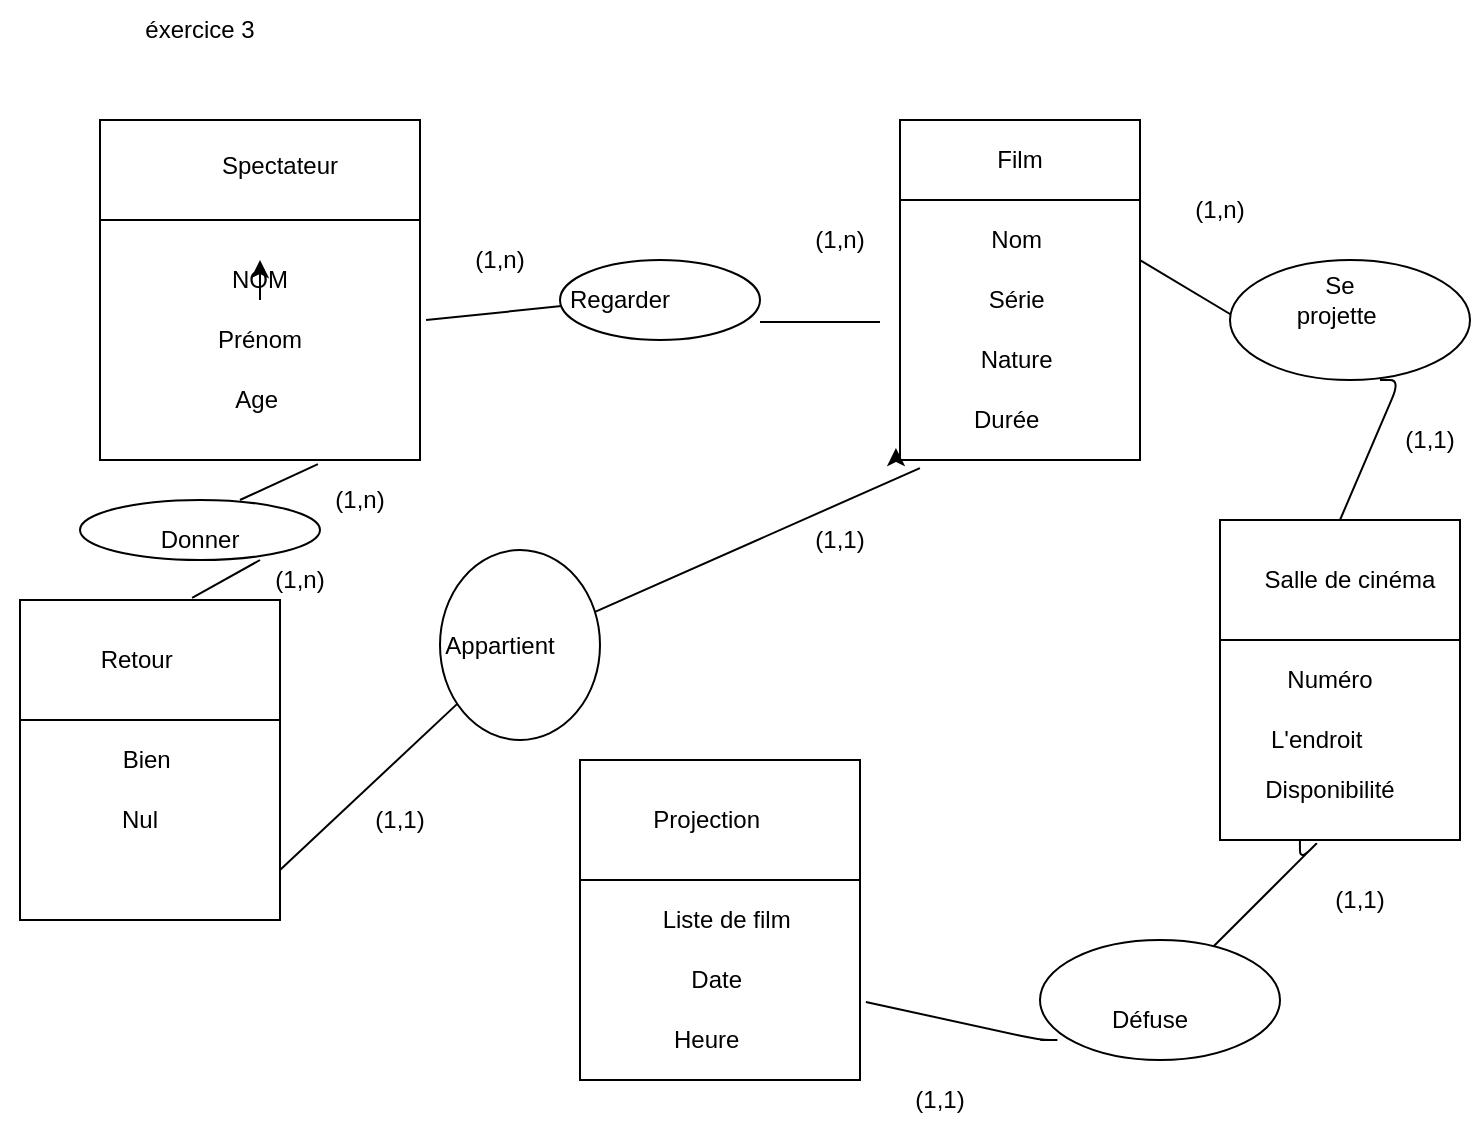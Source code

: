 <mxfile version="13.9.9" type="device"><diagram id="Vzqdzku9jFtCl5vh6RwY" name="Page-1"><mxGraphModel dx="1913" dy="626" grid="1" gridSize="10" guides="1" tooltips="1" connect="1" arrows="1" fold="1" page="1" pageScale="1" pageWidth="827" pageHeight="1169" math="0" shadow="0"><root><mxCell id="0"/><mxCell id="1" parent="0"/><mxCell id="XM55k6oaGe82Pt579TGE-3" value="éxercice 3" style="text;html=1;strokeColor=none;fillColor=none;align=center;verticalAlign=middle;whiteSpace=wrap;rounded=0;" vertex="1" parent="1"><mxGeometry x="40" y="20" width="100" height="30" as="geometry"/></mxCell><mxCell id="XM55k6oaGe82Pt579TGE-4" value="" style="rounded=0;whiteSpace=wrap;html=1;" vertex="1" parent="1"><mxGeometry x="40" y="80" width="160" height="50" as="geometry"/></mxCell><mxCell id="XM55k6oaGe82Pt579TGE-5" value="Spectateur" style="text;html=1;strokeColor=none;fillColor=none;align=center;verticalAlign=middle;whiteSpace=wrap;rounded=0;" vertex="1" parent="1"><mxGeometry x="70" y="90" width="120" height="25" as="geometry"/></mxCell><mxCell id="XM55k6oaGe82Pt579TGE-6" value="" style="rounded=0;whiteSpace=wrap;html=1;" vertex="1" parent="1"><mxGeometry x="40" y="130" width="160" height="120" as="geometry"/></mxCell><mxCell id="XM55k6oaGe82Pt579TGE-7" value="" style="rounded=0;whiteSpace=wrap;html=1;" vertex="1" parent="1"><mxGeometry x="440" y="80" width="120" height="40" as="geometry"/></mxCell><mxCell id="XM55k6oaGe82Pt579TGE-8" value="" style="rounded=0;whiteSpace=wrap;html=1;" vertex="1" parent="1"><mxGeometry x="440" y="120" width="120" height="130" as="geometry"/></mxCell><mxCell id="XM55k6oaGe82Pt579TGE-9" value="NOM" style="text;html=1;strokeColor=none;fillColor=none;align=center;verticalAlign=middle;whiteSpace=wrap;rounded=0;" vertex="1" parent="1"><mxGeometry x="-10" y="150" width="260" height="20" as="geometry"/></mxCell><mxCell id="XM55k6oaGe82Pt579TGE-10" value="Prénom" style="text;html=1;strokeColor=none;fillColor=none;align=center;verticalAlign=middle;whiteSpace=wrap;rounded=0;" vertex="1" parent="1"><mxGeometry x="100" y="180" width="40" height="20" as="geometry"/></mxCell><mxCell id="XM55k6oaGe82Pt579TGE-11" value="Age&amp;nbsp;" style="text;html=1;strokeColor=none;fillColor=none;align=center;verticalAlign=middle;whiteSpace=wrap;rounded=0;" vertex="1" parent="1"><mxGeometry x="100" y="210" width="40" height="20" as="geometry"/></mxCell><mxCell id="XM55k6oaGe82Pt579TGE-12" value="Film" style="text;html=1;strokeColor=none;fillColor=none;align=center;verticalAlign=middle;whiteSpace=wrap;rounded=0;" vertex="1" parent="1"><mxGeometry x="480" y="90" width="40" height="20" as="geometry"/></mxCell><mxCell id="XM55k6oaGe82Pt579TGE-13" value="Nom&amp;nbsp;" style="text;html=1;strokeColor=none;fillColor=none;align=center;verticalAlign=middle;whiteSpace=wrap;rounded=0;" vertex="1" parent="1"><mxGeometry x="480" y="130" width="40" height="20" as="geometry"/></mxCell><mxCell id="XM55k6oaGe82Pt579TGE-14" style="edgeStyle=orthogonalEdgeStyle;rounded=0;orthogonalLoop=1;jettySize=auto;html=1;exitX=0.5;exitY=1;exitDx=0;exitDy=0;entryX=0.5;entryY=0;entryDx=0;entryDy=0;" edge="1" parent="1" source="XM55k6oaGe82Pt579TGE-9" target="XM55k6oaGe82Pt579TGE-9"><mxGeometry relative="1" as="geometry"><Array as="points"><mxPoint x="120" y="160"/><mxPoint x="120" y="160"/></Array></mxGeometry></mxCell><mxCell id="XM55k6oaGe82Pt579TGE-15" value="Série&amp;nbsp;" style="text;html=1;strokeColor=none;fillColor=none;align=center;verticalAlign=middle;whiteSpace=wrap;rounded=0;" vertex="1" parent="1"><mxGeometry x="480" y="160" width="40" height="20" as="geometry"/></mxCell><mxCell id="XM55k6oaGe82Pt579TGE-16" value="Nature&amp;nbsp;" style="text;html=1;strokeColor=none;fillColor=none;align=center;verticalAlign=middle;whiteSpace=wrap;rounded=0;" vertex="1" parent="1"><mxGeometry x="480" y="190" width="40" height="20" as="geometry"/></mxCell><mxCell id="XM55k6oaGe82Pt579TGE-17" value="Durée&amp;nbsp;" style="text;html=1;strokeColor=none;fillColor=none;align=center;verticalAlign=middle;whiteSpace=wrap;rounded=0;" vertex="1" parent="1"><mxGeometry x="470" y="220" width="50" height="20" as="geometry"/></mxCell><mxCell id="XM55k6oaGe82Pt579TGE-18" style="edgeStyle=orthogonalEdgeStyle;rounded=0;orthogonalLoop=1;jettySize=auto;html=1;exitX=0;exitY=1;exitDx=0;exitDy=0;entryX=-0.017;entryY=0.954;entryDx=0;entryDy=0;entryPerimeter=0;" edge="1" parent="1" source="XM55k6oaGe82Pt579TGE-8" target="XM55k6oaGe82Pt579TGE-8"><mxGeometry relative="1" as="geometry"/></mxCell><mxCell id="XM55k6oaGe82Pt579TGE-21" style="edgeStyle=orthogonalEdgeStyle;rounded=0;orthogonalLoop=1;jettySize=auto;html=1;exitX=0;exitY=0.5;exitDx=0;exitDy=0;" edge="1" parent="1" source="XM55k6oaGe82Pt579TGE-19"><mxGeometry relative="1" as="geometry"><mxPoint y="350" as="targetPoint"/></mxGeometry></mxCell><mxCell id="XM55k6oaGe82Pt579TGE-19" value="" style="rounded=0;whiteSpace=wrap;html=1;" vertex="1" parent="1"><mxGeometry y="320" width="130" height="60" as="geometry"/></mxCell><mxCell id="XM55k6oaGe82Pt579TGE-22" style="edgeStyle=orthogonalEdgeStyle;rounded=0;orthogonalLoop=1;jettySize=auto;html=1;exitX=0.5;exitY=1;exitDx=0;exitDy=0;" edge="1" parent="1" source="XM55k6oaGe82Pt579TGE-20"><mxGeometry relative="1" as="geometry"><mxPoint x="65" y="480" as="targetPoint"/></mxGeometry></mxCell><mxCell id="XM55k6oaGe82Pt579TGE-20" value="" style="rounded=0;whiteSpace=wrap;html=1;" vertex="1" parent="1"><mxGeometry y="380" width="130" height="100" as="geometry"/></mxCell><mxCell id="XM55k6oaGe82Pt579TGE-23" value="" style="rounded=0;whiteSpace=wrap;html=1;" vertex="1" parent="1"><mxGeometry x="600" y="280" width="120" height="60" as="geometry"/></mxCell><mxCell id="XM55k6oaGe82Pt579TGE-24" value="" style="rounded=0;whiteSpace=wrap;html=1;" vertex="1" parent="1"><mxGeometry x="600" y="340" width="120" height="100" as="geometry"/></mxCell><mxCell id="XM55k6oaGe82Pt579TGE-25" value="" style="rounded=0;whiteSpace=wrap;html=1;" vertex="1" parent="1"><mxGeometry x="280" y="400" width="140" height="60" as="geometry"/></mxCell><mxCell id="XM55k6oaGe82Pt579TGE-26" value="" style="rounded=0;whiteSpace=wrap;html=1;" vertex="1" parent="1"><mxGeometry x="280" y="460" width="140" height="100" as="geometry"/></mxCell><mxCell id="XM55k6oaGe82Pt579TGE-28" value="Retour&amp;nbsp;" style="text;html=1;strokeColor=none;fillColor=none;align=center;verticalAlign=middle;whiteSpace=wrap;rounded=0;" vertex="1" parent="1"><mxGeometry x="20" y="340" width="80" height="20" as="geometry"/></mxCell><mxCell id="XM55k6oaGe82Pt579TGE-29" value="Projection&amp;nbsp;" style="text;html=1;strokeColor=none;fillColor=none;align=center;verticalAlign=middle;whiteSpace=wrap;rounded=0;" vertex="1" parent="1"><mxGeometry x="290" y="420" width="110" height="20" as="geometry"/></mxCell><mxCell id="XM55k6oaGe82Pt579TGE-31" value="Salle de cinéma" style="text;html=1;strokeColor=none;fillColor=none;align=center;verticalAlign=middle;whiteSpace=wrap;rounded=0;" vertex="1" parent="1"><mxGeometry x="620" y="290" width="90" height="40" as="geometry"/></mxCell><mxCell id="XM55k6oaGe82Pt579TGE-34" value="Bien&amp;nbsp;" style="text;html=1;strokeColor=none;fillColor=none;align=center;verticalAlign=middle;whiteSpace=wrap;rounded=0;" vertex="1" parent="1"><mxGeometry x="45" y="390" width="40" height="20" as="geometry"/></mxCell><mxCell id="XM55k6oaGe82Pt579TGE-35" value="Nul" style="text;html=1;strokeColor=none;fillColor=none;align=center;verticalAlign=middle;whiteSpace=wrap;rounded=0;" vertex="1" parent="1"><mxGeometry x="40" y="420" width="40" height="20" as="geometry"/></mxCell><mxCell id="XM55k6oaGe82Pt579TGE-36" value="Liste de film&amp;nbsp;" style="text;html=1;strokeColor=none;fillColor=none;align=center;verticalAlign=middle;whiteSpace=wrap;rounded=0;" vertex="1" parent="1"><mxGeometry x="310" y="470" width="90" height="20" as="geometry"/></mxCell><mxCell id="XM55k6oaGe82Pt579TGE-37" value="Date&amp;nbsp;" style="text;html=1;strokeColor=none;fillColor=none;align=center;verticalAlign=middle;whiteSpace=wrap;rounded=0;" vertex="1" parent="1"><mxGeometry x="330" y="500" width="40" height="20" as="geometry"/></mxCell><mxCell id="XM55k6oaGe82Pt579TGE-38" value="Heure&amp;nbsp;" style="text;html=1;strokeColor=none;fillColor=none;align=center;verticalAlign=middle;whiteSpace=wrap;rounded=0;" vertex="1" parent="1"><mxGeometry x="325" y="530" width="40" height="20" as="geometry"/></mxCell><mxCell id="XM55k6oaGe82Pt579TGE-39" value="Numéro" style="text;html=1;strokeColor=none;fillColor=none;align=center;verticalAlign=middle;whiteSpace=wrap;rounded=0;" vertex="1" parent="1"><mxGeometry x="620" y="350" width="70" height="20" as="geometry"/></mxCell><mxCell id="XM55k6oaGe82Pt579TGE-40" value="L'endroit&amp;nbsp;" style="text;html=1;strokeColor=none;fillColor=none;align=center;verticalAlign=middle;whiteSpace=wrap;rounded=0;" vertex="1" parent="1"><mxGeometry x="620" y="380" width="60" height="20" as="geometry"/></mxCell><mxCell id="XM55k6oaGe82Pt579TGE-41" value="Disponibilité" style="text;html=1;strokeColor=none;fillColor=none;align=center;verticalAlign=middle;whiteSpace=wrap;rounded=0;" vertex="1" parent="1"><mxGeometry x="620" y="400" width="70" height="30" as="geometry"/></mxCell><mxCell id="XM55k6oaGe82Pt579TGE-42" value="" style="endArrow=none;html=1;exitX=1.019;exitY=0.417;exitDx=0;exitDy=0;exitPerimeter=0;" edge="1" parent="1" source="XM55k6oaGe82Pt579TGE-6"><mxGeometry width="50" height="50" relative="1" as="geometry"><mxPoint x="390" y="310" as="sourcePoint"/><mxPoint x="300" y="170" as="targetPoint"/></mxGeometry></mxCell><mxCell id="XM55k6oaGe82Pt579TGE-43" value="" style="ellipse;whiteSpace=wrap;html=1;" vertex="1" parent="1"><mxGeometry x="270" y="150" width="100" height="40" as="geometry"/></mxCell><mxCell id="XM55k6oaGe82Pt579TGE-44" value="Regarder" style="text;html=1;strokeColor=none;fillColor=none;align=center;verticalAlign=middle;whiteSpace=wrap;rounded=0;" vertex="1" parent="1"><mxGeometry x="280" y="155" width="40" height="30" as="geometry"/></mxCell><mxCell id="XM55k6oaGe82Pt579TGE-45" value="" style="endArrow=none;html=1;exitX=1;exitY=0.775;exitDx=0;exitDy=0;exitPerimeter=0;" edge="1" parent="1" source="XM55k6oaGe82Pt579TGE-43"><mxGeometry width="50" height="50" relative="1" as="geometry"><mxPoint x="390" y="310" as="sourcePoint"/><mxPoint x="430" y="181" as="targetPoint"/></mxGeometry></mxCell><mxCell id="XM55k6oaGe82Pt579TGE-46" value="(1,n)" style="text;html=1;strokeColor=none;fillColor=none;align=center;verticalAlign=middle;whiteSpace=wrap;rounded=0;" vertex="1" parent="1"><mxGeometry x="220" y="140" width="40" height="20" as="geometry"/></mxCell><mxCell id="XM55k6oaGe82Pt579TGE-47" value="(1,n)" style="text;html=1;strokeColor=none;fillColor=none;align=center;verticalAlign=middle;whiteSpace=wrap;rounded=0;" vertex="1" parent="1"><mxGeometry x="390" y="130" width="40" height="20" as="geometry"/></mxCell><mxCell id="XM55k6oaGe82Pt579TGE-48" value="" style="endArrow=none;html=1;entryX=0.681;entryY=1.017;entryDx=0;entryDy=0;entryPerimeter=0;" edge="1" parent="1" target="XM55k6oaGe82Pt579TGE-6"><mxGeometry width="50" height="50" relative="1" as="geometry"><mxPoint x="110" y="270" as="sourcePoint"/><mxPoint x="440" y="260" as="targetPoint"/></mxGeometry></mxCell><mxCell id="XM55k6oaGe82Pt579TGE-49" value="" style="ellipse;whiteSpace=wrap;html=1;" vertex="1" parent="1"><mxGeometry x="30" y="270" width="120" height="30" as="geometry"/></mxCell><mxCell id="XM55k6oaGe82Pt579TGE-50" value="Donner" style="text;html=1;strokeColor=none;fillColor=none;align=center;verticalAlign=middle;whiteSpace=wrap;rounded=0;" vertex="1" parent="1"><mxGeometry x="70" y="280" width="40" height="20" as="geometry"/></mxCell><mxCell id="XM55k6oaGe82Pt579TGE-51" value="" style="endArrow=none;html=1;entryX=0.662;entryY=-0.017;entryDx=0;entryDy=0;entryPerimeter=0;" edge="1" parent="1" target="XM55k6oaGe82Pt579TGE-19"><mxGeometry width="50" height="50" relative="1" as="geometry"><mxPoint x="120" y="300" as="sourcePoint"/><mxPoint x="440" y="260" as="targetPoint"/></mxGeometry></mxCell><mxCell id="XM55k6oaGe82Pt579TGE-53" value="(1,n)" style="text;html=1;strokeColor=none;fillColor=none;align=center;verticalAlign=middle;whiteSpace=wrap;rounded=0;" vertex="1" parent="1"><mxGeometry x="150" y="260" width="40" height="20" as="geometry"/></mxCell><mxCell id="XM55k6oaGe82Pt579TGE-55" value="(1,n)" style="text;html=1;strokeColor=none;fillColor=none;align=center;verticalAlign=middle;whiteSpace=wrap;rounded=0;" vertex="1" parent="1"><mxGeometry x="120" y="300" width="40" height="20" as="geometry"/></mxCell><mxCell id="XM55k6oaGe82Pt579TGE-56" value="" style="endArrow=none;html=1;exitX=0.083;exitY=1.031;exitDx=0;exitDy=0;exitPerimeter=0;" edge="1" parent="1" source="XM55k6oaGe82Pt579TGE-8" target="XM55k6oaGe82Pt579TGE-57"><mxGeometry width="50" height="50" relative="1" as="geometry"><mxPoint x="310" y="330" as="sourcePoint"/><mxPoint x="440" y="260" as="targetPoint"/></mxGeometry></mxCell><mxCell id="XM55k6oaGe82Pt579TGE-57" value="" style="ellipse;whiteSpace=wrap;html=1;direction=south;" vertex="1" parent="1"><mxGeometry x="210" y="295" width="80" height="95" as="geometry"/></mxCell><mxCell id="XM55k6oaGe82Pt579TGE-59" value="" style="endArrow=none;html=1;exitX=1;exitY=0.75;exitDx=0;exitDy=0;" edge="1" parent="1" source="XM55k6oaGe82Pt579TGE-20" target="XM55k6oaGe82Pt579TGE-57"><mxGeometry width="50" height="50" relative="1" as="geometry"><mxPoint x="145" y="450" as="sourcePoint"/><mxPoint x="195" y="400" as="targetPoint"/></mxGeometry></mxCell><mxCell id="XM55k6oaGe82Pt579TGE-60" value="Appartient" style="text;html=1;strokeColor=none;fillColor=none;align=center;verticalAlign=middle;whiteSpace=wrap;rounded=0;" vertex="1" parent="1"><mxGeometry x="220" y="332.5" width="40" height="20" as="geometry"/></mxCell><mxCell id="XM55k6oaGe82Pt579TGE-61" value="(1,1)" style="text;html=1;strokeColor=none;fillColor=none;align=center;verticalAlign=middle;whiteSpace=wrap;rounded=0;" vertex="1" parent="1"><mxGeometry x="390" y="280" width="40" height="20" as="geometry"/></mxCell><mxCell id="XM55k6oaGe82Pt579TGE-66" value="(1,1)" style="text;html=1;strokeColor=none;fillColor=none;align=center;verticalAlign=middle;whiteSpace=wrap;rounded=0;" vertex="1" parent="1"><mxGeometry x="170" y="420" width="40" height="20" as="geometry"/></mxCell><mxCell id="XM55k6oaGe82Pt579TGE-67" value="" style="endArrow=none;html=1;entryX=1;entryY=0.231;entryDx=0;entryDy=0;entryPerimeter=0;" edge="1" parent="1" target="XM55k6oaGe82Pt579TGE-8"><mxGeometry width="50" height="50" relative="1" as="geometry"><mxPoint x="610" y="180" as="sourcePoint"/><mxPoint x="570" y="150" as="targetPoint"/></mxGeometry></mxCell><mxCell id="XM55k6oaGe82Pt579TGE-68" value="" style="ellipse;whiteSpace=wrap;html=1;" vertex="1" parent="1"><mxGeometry x="605" y="150" width="120" height="60" as="geometry"/></mxCell><mxCell id="XM55k6oaGe82Pt579TGE-71" value="" style="endArrow=none;html=1;exitX=0.5;exitY=0;exitDx=0;exitDy=0;" edge="1" parent="1" source="XM55k6oaGe82Pt579TGE-23"><mxGeometry width="50" height="50" relative="1" as="geometry"><mxPoint x="560" y="290" as="sourcePoint"/><mxPoint x="680" y="210" as="targetPoint"/><Array as="points"><mxPoint x="690" y="210"/></Array></mxGeometry></mxCell><mxCell id="XM55k6oaGe82Pt579TGE-72" value="(1,n)" style="text;html=1;strokeColor=none;fillColor=none;align=center;verticalAlign=middle;whiteSpace=wrap;rounded=0;" vertex="1" parent="1"><mxGeometry x="580" y="115" width="40" height="20" as="geometry"/></mxCell><mxCell id="XM55k6oaGe82Pt579TGE-73" value="(1,1)" style="text;html=1;strokeColor=none;fillColor=none;align=center;verticalAlign=middle;whiteSpace=wrap;rounded=0;" vertex="1" parent="1"><mxGeometry x="685" y="230" width="40" height="20" as="geometry"/></mxCell><mxCell id="XM55k6oaGe82Pt579TGE-74" value="Se projette&amp;nbsp;" style="text;html=1;strokeColor=none;fillColor=none;align=center;verticalAlign=middle;whiteSpace=wrap;rounded=0;" vertex="1" parent="1"><mxGeometry x="640" y="160" width="40" height="20" as="geometry"/></mxCell><mxCell id="XM55k6oaGe82Pt579TGE-75" value="" style="endArrow=none;html=1;exitX=0.333;exitY=1;exitDx=0;exitDy=0;exitPerimeter=0;" edge="1" parent="1" source="XM55k6oaGe82Pt579TGE-24" target="XM55k6oaGe82Pt579TGE-76"><mxGeometry width="50" height="50" relative="1" as="geometry"><mxPoint x="570" y="500" as="sourcePoint"/><mxPoint x="640" y="450" as="targetPoint"/><Array as="points"><mxPoint x="640" y="450"/><mxPoint x="650" y="440"/></Array></mxGeometry></mxCell><mxCell id="XM55k6oaGe82Pt579TGE-76" value="" style="ellipse;whiteSpace=wrap;html=1;" vertex="1" parent="1"><mxGeometry x="510" y="490" width="120" height="60" as="geometry"/></mxCell><mxCell id="XM55k6oaGe82Pt579TGE-79" value="Défuse" style="text;html=1;strokeColor=none;fillColor=none;align=center;verticalAlign=middle;whiteSpace=wrap;rounded=0;" vertex="1" parent="1"><mxGeometry x="540" y="520" width="50" height="20" as="geometry"/></mxCell><mxCell id="XM55k6oaGe82Pt579TGE-80" value="" style="endArrow=none;html=1;exitX=1.021;exitY=0.61;exitDx=0;exitDy=0;exitPerimeter=0;" edge="1" parent="1" source="XM55k6oaGe82Pt579TGE-26"><mxGeometry width="50" height="50" relative="1" as="geometry"><mxPoint x="390" y="420" as="sourcePoint"/><mxPoint x="510" y="540" as="targetPoint"/><Array as="points"><mxPoint x="510" y="540"/><mxPoint x="520" y="540"/></Array></mxGeometry></mxCell><mxCell id="XM55k6oaGe82Pt579TGE-82" value="(1,1)" style="text;html=1;strokeColor=none;fillColor=none;align=center;verticalAlign=middle;whiteSpace=wrap;rounded=0;" vertex="1" parent="1"><mxGeometry x="650" y="460" width="40" height="20" as="geometry"/></mxCell><mxCell id="XM55k6oaGe82Pt579TGE-83" value="(1,1)" style="text;html=1;strokeColor=none;fillColor=none;align=center;verticalAlign=middle;whiteSpace=wrap;rounded=0;" vertex="1" parent="1"><mxGeometry x="440" y="560" width="40" height="20" as="geometry"/></mxCell></root></mxGraphModel></diagram></mxfile>